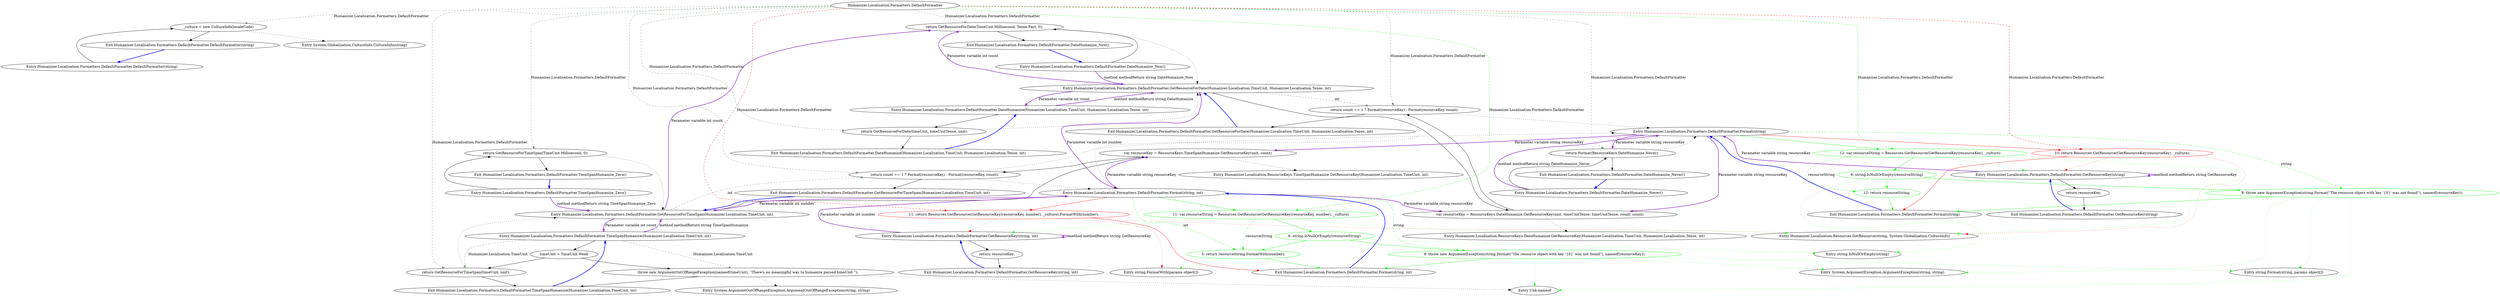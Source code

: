 digraph  {
n47 [label="Humanizer.Localisation.Formatters.DefaultFormatter", span=""];
n0 [cluster="Humanizer.Localisation.Formatters.DefaultFormatter.DefaultFormatter(string)", label="Entry Humanizer.Localisation.Formatters.DefaultFormatter.DefaultFormatter(string)", span="16-16"];
n1 [cluster="Humanizer.Localisation.Formatters.DefaultFormatter.DefaultFormatter(string)", label="_culture = new CultureInfo(localeCode)", span="18-18"];
n2 [cluster="Humanizer.Localisation.Formatters.DefaultFormatter.DefaultFormatter(string)", label="Exit Humanizer.Localisation.Formatters.DefaultFormatter.DefaultFormatter(string)", span="16-16"];
n3 [cluster="System.Globalization.CultureInfo.CultureInfo(string)", label="Entry System.Globalization.CultureInfo.CultureInfo(string)", span="0-0"];
n4 [cluster="Humanizer.Localisation.Formatters.DefaultFormatter.DateHumanize_Now()", label="Entry Humanizer.Localisation.Formatters.DefaultFormatter.DateHumanize_Now()", span="25-25"];
n5 [cluster="Humanizer.Localisation.Formatters.DefaultFormatter.DateHumanize_Now()", label="return GetResourceForDate(TimeUnit.Millisecond, Tense.Past, 0);", span="27-27"];
n6 [cluster="Humanizer.Localisation.Formatters.DefaultFormatter.DateHumanize_Now()", label="Exit Humanizer.Localisation.Formatters.DefaultFormatter.DateHumanize_Now()", span="25-25"];
n7 [cluster="Humanizer.Localisation.Formatters.DefaultFormatter.GetResourceForDate(Humanizer.Localisation.TimeUnit, Humanizer.Localisation.Tense, int)", label="Entry Humanizer.Localisation.Formatters.DefaultFormatter.GetResourceForDate(Humanizer.Localisation.TimeUnit, Humanizer.Localisation.Tense, int)", span="75-75"];
n8 [cluster="Humanizer.Localisation.Formatters.DefaultFormatter.DateHumanize_Never()", label="Entry Humanizer.Localisation.Formatters.DefaultFormatter.DateHumanize_Never()", span="34-34"];
n9 [cluster="Humanizer.Localisation.Formatters.DefaultFormatter.DateHumanize_Never()", label="return Format(ResourceKeys.DateHumanize.Never);", span="36-36"];
n10 [cluster="Humanizer.Localisation.Formatters.DefaultFormatter.DateHumanize_Never()", label="Exit Humanizer.Localisation.Formatters.DefaultFormatter.DateHumanize_Never()", span="34-34"];
n11 [cluster="Humanizer.Localisation.Formatters.DefaultFormatter.Format(string)", label="Entry Humanizer.Localisation.Formatters.DefaultFormatter.Format(string)", span="92-92"];
n12 [cluster="Humanizer.Localisation.Formatters.DefaultFormatter.DateHumanize(Humanizer.Localisation.TimeUnit, Humanizer.Localisation.Tense, int)", label="Entry Humanizer.Localisation.Formatters.DefaultFormatter.DateHumanize(Humanizer.Localisation.TimeUnit, Humanizer.Localisation.Tense, int)", span="46-46"];
n13 [cluster="Humanizer.Localisation.Formatters.DefaultFormatter.DateHumanize(Humanizer.Localisation.TimeUnit, Humanizer.Localisation.Tense, int)", label="return GetResourceForDate(timeUnit, timeUnitTense, unit);", span="48-48"];
n14 [cluster="Humanizer.Localisation.Formatters.DefaultFormatter.DateHumanize(Humanizer.Localisation.TimeUnit, Humanizer.Localisation.Tense, int)", label="Exit Humanizer.Localisation.Formatters.DefaultFormatter.DateHumanize(Humanizer.Localisation.TimeUnit, Humanizer.Localisation.Tense, int)", span="46-46"];
n15 [cluster="Humanizer.Localisation.Formatters.DefaultFormatter.TimeSpanHumanize_Zero()", label="Entry Humanizer.Localisation.Formatters.DefaultFormatter.TimeSpanHumanize_Zero()", span="55-55"];
n16 [cluster="Humanizer.Localisation.Formatters.DefaultFormatter.TimeSpanHumanize_Zero()", label="return GetResourceForTimeSpan(TimeUnit.Millisecond, 0);", span="57-57"];
n17 [cluster="Humanizer.Localisation.Formatters.DefaultFormatter.TimeSpanHumanize_Zero()", label="Exit Humanizer.Localisation.Formatters.DefaultFormatter.TimeSpanHumanize_Zero()", span="55-55"];
n18 [cluster="Humanizer.Localisation.Formatters.DefaultFormatter.GetResourceForTimeSpan(Humanizer.Localisation.TimeUnit, int)", label="Entry Humanizer.Localisation.Formatters.DefaultFormatter.GetResourceForTimeSpan(Humanizer.Localisation.TimeUnit, int)", span="81-81"];
n19 [cluster="Humanizer.Localisation.Formatters.DefaultFormatter.TimeSpanHumanize(Humanizer.Localisation.TimeUnit, int)", label="Entry Humanizer.Localisation.Formatters.DefaultFormatter.TimeSpanHumanize(Humanizer.Localisation.TimeUnit, int)", span="67-67"];
n20 [cluster="Humanizer.Localisation.Formatters.DefaultFormatter.TimeSpanHumanize(Humanizer.Localisation.TimeUnit, int)", label="timeUnit > TimeUnit.Week", span="69-69"];
n21 [cluster="Humanizer.Localisation.Formatters.DefaultFormatter.TimeSpanHumanize(Humanizer.Localisation.TimeUnit, int)", label="throw new ArgumentOutOfRangeException(nameof(timeUnit), ''There's no meaningful way to humanize passed timeUnit.'');", span="70-70"];
n22 [cluster="Humanizer.Localisation.Formatters.DefaultFormatter.TimeSpanHumanize(Humanizer.Localisation.TimeUnit, int)", label="return GetResourceForTimeSpan(timeUnit, unit);", span="72-72"];
n23 [cluster="Humanizer.Localisation.Formatters.DefaultFormatter.TimeSpanHumanize(Humanizer.Localisation.TimeUnit, int)", label="Exit Humanizer.Localisation.Formatters.DefaultFormatter.TimeSpanHumanize(Humanizer.Localisation.TimeUnit, int)", span="67-67"];
n24 [cluster="System.ArgumentOutOfRangeException.ArgumentOutOfRangeException(string, string)", label="Entry System.ArgumentOutOfRangeException.ArgumentOutOfRangeException(string, string)", span="0-0"];
n25 [cluster="Unk.nameof", label="Entry Unk.nameof", span=""];
n26 [cluster="Humanizer.Localisation.Formatters.DefaultFormatter.GetResourceForDate(Humanizer.Localisation.TimeUnit, Humanizer.Localisation.Tense, int)", label="var resourceKey = ResourceKeys.DateHumanize.GetResourceKey(unit, timeUnitTense: timeUnitTense, count: count)", span="77-77"];
n27 [cluster="Humanizer.Localisation.Formatters.DefaultFormatter.GetResourceForDate(Humanizer.Localisation.TimeUnit, Humanizer.Localisation.Tense, int)", label="return count == 1 ? Format(resourceKey) : Format(resourceKey, count);", span="78-78"];
n29 [cluster="Humanizer.Localisation.ResourceKeys.DateHumanize.GetResourceKey(Humanizer.Localisation.TimeUnit, Humanizer.Localisation.Tense, int)", label="Entry Humanizer.Localisation.ResourceKeys.DateHumanize.GetResourceKey(Humanizer.Localisation.TimeUnit, Humanizer.Localisation.Tense, int)", span="35-35"];
n28 [cluster="Humanizer.Localisation.Formatters.DefaultFormatter.GetResourceForDate(Humanizer.Localisation.TimeUnit, Humanizer.Localisation.Tense, int)", label="Exit Humanizer.Localisation.Formatters.DefaultFormatter.GetResourceForDate(Humanizer.Localisation.TimeUnit, Humanizer.Localisation.Tense, int)", span="75-75"];
n30 [cluster="Humanizer.Localisation.Formatters.DefaultFormatter.Format(string, int)", label="Entry Humanizer.Localisation.Formatters.DefaultFormatter.Format(string, int)", span="103-103"];
n31 [cluster="Humanizer.Localisation.Formatters.DefaultFormatter.GetResourceForTimeSpan(Humanizer.Localisation.TimeUnit, int)", label="var resourceKey = ResourceKeys.TimeSpanHumanize.GetResourceKey(unit, count)", span="83-83"];
n32 [cluster="Humanizer.Localisation.Formatters.DefaultFormatter.GetResourceForTimeSpan(Humanizer.Localisation.TimeUnit, int)", label="return count == 1 ? Format(resourceKey) : Format(resourceKey, count);", span="84-84"];
n34 [cluster="Humanizer.Localisation.ResourceKeys.TimeSpanHumanize.GetResourceKey(Humanizer.Localisation.TimeUnit, int)", label="Entry Humanizer.Localisation.ResourceKeys.TimeSpanHumanize.GetResourceKey(Humanizer.Localisation.TimeUnit, int)", span="22-22"];
n33 [cluster="Humanizer.Localisation.Formatters.DefaultFormatter.GetResourceForTimeSpan(Humanizer.Localisation.TimeUnit, int)", label="Exit Humanizer.Localisation.Formatters.DefaultFormatter.GetResourceForTimeSpan(Humanizer.Localisation.TimeUnit, int)", span="81-81"];
n35 [cluster="Humanizer.Localisation.Formatters.DefaultFormatter.Format(string)", color=red, community=0, label="10: return Resources.GetResource(GetResourceKey(resourceKey), _culture);", span="94-94"];
n36 [cluster="Humanizer.Localisation.Formatters.DefaultFormatter.Format(string)", label="Exit Humanizer.Localisation.Formatters.DefaultFormatter.Format(string)", span="92-92"];
n37 [cluster="Humanizer.Localisation.Formatters.DefaultFormatter.GetResourceKey(string)", label="Entry Humanizer.Localisation.Formatters.DefaultFormatter.GetResourceKey(string)", span="124-124"];
n38 [cluster="Humanizer.Localisation.Resources.GetResource(string, System.Globalization.CultureInfo)", label="Entry Humanizer.Localisation.Resources.GetResource(string, System.Globalization.CultureInfo)", span="19-19"];
n39 [cluster="Humanizer.Localisation.Formatters.DefaultFormatter.Format(string, int)", color=red, community=0, label="11: return Resources.GetResource(GetResourceKey(resourceKey, number), _culture).FormatWith(number);", span="105-105"];
n40 [cluster="Humanizer.Localisation.Formatters.DefaultFormatter.Format(string, int)", label="Exit Humanizer.Localisation.Formatters.DefaultFormatter.Format(string, int)", span="103-103"];
n41 [cluster="Humanizer.Localisation.Formatters.DefaultFormatter.GetResourceKey(string, int)", label="Entry Humanizer.Localisation.Formatters.DefaultFormatter.GetResourceKey(string, int)", span="114-114"];
n42 [cluster="string.FormatWith(params object[])", label="Entry string.FormatWith(params object[])", span="15-15"];
n43 [cluster="Humanizer.Localisation.Formatters.DefaultFormatter.GetResourceKey(string, int)", label="return resourceKey;", span="116-116"];
n44 [cluster="Humanizer.Localisation.Formatters.DefaultFormatter.GetResourceKey(string, int)", label="Exit Humanizer.Localisation.Formatters.DefaultFormatter.GetResourceKey(string, int)", span="114-114"];
n45 [cluster="Humanizer.Localisation.Formatters.DefaultFormatter.GetResourceKey(string)", label="return resourceKey;", span="126-126"];
n46 [cluster="Humanizer.Localisation.Formatters.DefaultFormatter.GetResourceKey(string)", label="Exit Humanizer.Localisation.Formatters.DefaultFormatter.GetResourceKey(string)", span="124-124"];
d35 [cluster="Humanizer.Localisation.Formatters.DefaultFormatter.Format(string)", color=green, community=0, label="12: var resourceString = Resources.GetResource(GetResourceKey(resourceKey), _culture)", span="95-95"];
d36 [cluster="Humanizer.Localisation.Formatters.DefaultFormatter.Format(string)", color=green, community=0, label="6: string.IsNullOrEmpty(resourceString)", span="97-97"];
d38 [cluster="Humanizer.Localisation.Formatters.DefaultFormatter.Format(string)", color=green, community=0, label="12: return resourceString;", span="100-100"];
d37 [cluster="Humanizer.Localisation.Formatters.DefaultFormatter.Format(string)", color=green, community=0, label="9: throw new ArgumentException(string.Format(''The resource object with key '{0}' was not found''), nameof(resourceKey));", span="98-98"];
d43 [cluster="System.ArgumentException.ArgumentException(string, string)", label="Entry System.ArgumentException.ArgumentException(string, string)", span="0-0"];
d44 [cluster="string.Format(string, params object[])", label="Entry string.Format(string, params object[])", span="0-0"];
d42 [cluster="string.IsNullOrEmpty(string)", label="Entry string.IsNullOrEmpty(string)", span="0-0"];
d45 [cluster="Humanizer.Localisation.Formatters.DefaultFormatter.Format(string, int)", color=green, community=0, label="11: var resourceString = Resources.GetResource(GetResourceKey(resourceKey, number), _culture)", span="112-112"];
d46 [cluster="Humanizer.Localisation.Formatters.DefaultFormatter.Format(string, int)", color=green, community=0, label="6: string.IsNullOrEmpty(resourceString)", span="114-114"];
d48 [cluster="Humanizer.Localisation.Formatters.DefaultFormatter.Format(string, int)", color=green, community=0, label="5: return resourceString.FormatWith(number);", span="117-117"];
d47 [cluster="Humanizer.Localisation.Formatters.DefaultFormatter.Format(string, int)", color=green, community=0, label="9: throw new ArgumentException(string.Format(''The resource object with key '{0}' was not found''), nameof(resourceKey));", span="115-115"];
n47 -> n1  [color=darkseagreen4, key=1, label="Humanizer.Localisation.Formatters.DefaultFormatter", style=dashed];
n47 -> n5  [color=darkseagreen4, key=1, label="Humanizer.Localisation.Formatters.DefaultFormatter", style=dashed];
n47 -> n9  [color=darkseagreen4, key=1, label="Humanizer.Localisation.Formatters.DefaultFormatter", style=dashed];
n47 -> n13  [color=darkseagreen4, key=1, label="Humanizer.Localisation.Formatters.DefaultFormatter", style=dashed];
n47 -> n16  [color=darkseagreen4, key=1, label="Humanizer.Localisation.Formatters.DefaultFormatter", style=dashed];
n47 -> n22  [color=darkseagreen4, key=1, label="Humanizer.Localisation.Formatters.DefaultFormatter", style=dashed];
n47 -> n27  [color=darkseagreen4, key=1, label="Humanizer.Localisation.Formatters.DefaultFormatter", style=dashed];
n47 -> n32  [color=darkseagreen4, key=1, label="Humanizer.Localisation.Formatters.DefaultFormatter", style=dashed];
n47 -> n35  [color=red, key=1, label="Humanizer.Localisation.Formatters.DefaultFormatter", style=dashed];
n47 -> n39  [color=red, key=1, label="Humanizer.Localisation.Formatters.DefaultFormatter", style=dashed];
n47 -> d35  [color=green, key=1, label="Humanizer.Localisation.Formatters.DefaultFormatter", style=dashed];
n47 -> d45  [color=green, key=1, label="Humanizer.Localisation.Formatters.DefaultFormatter", style=dashed];
n0 -> n1  [key=0, style=solid];
n1 -> n2  [key=0, style=solid];
n1 -> n3  [key=2, style=dotted];
n2 -> n0  [color=blue, key=0, style=bold];
n4 -> n5  [key=0, style=solid];
n4 -> n7  [color=darkorchid, key=3, label="method methodReturn string DateHumanize_Now", style=bold];
n5 -> n6  [key=0, style=solid];
n5 -> n7  [key=2, style=dotted];
n6 -> n4  [color=blue, key=0, style=bold];
n7 -> n26  [key=0, style=solid];
n7 -> n27  [color=darkseagreen4, key=1, label=int, style=dashed];
n7 -> n5  [color=darkorchid, key=3, label="Parameter variable int count", style=bold];
n7 -> n12  [color=darkorchid, key=3, label="Parameter variable int count", style=bold];
n8 -> n9  [key=0, style=solid];
n8 -> n11  [color=darkorchid, key=3, label="method methodReturn string DateHumanize_Never", style=bold];
n9 -> n10  [key=0, style=solid];
n9 -> n11  [key=2, style=dotted];
n10 -> n8  [color=blue, key=0, style=bold];
n11 -> n35  [color=red, key=0, style=solid];
n11 -> n9  [color=darkorchid, key=3, label="Parameter variable string resourceKey", style=bold];
n11 -> n26  [color=darkorchid, key=3, label="Parameter variable string resourceKey", style=bold];
n11 -> n31  [color=darkorchid, key=3, label="Parameter variable string resourceKey", style=bold];
n11 -> d35  [color=green, key=0, style=solid];
n11 -> d37  [color=green, key=1, label=string, style=dashed];
n12 -> n13  [key=0, style=solid];
n12 -> n7  [color=darkorchid, key=3, label="method methodReturn string DateHumanize", style=bold];
n13 -> n14  [key=0, style=solid];
n13 -> n7  [key=2, style=dotted];
n14 -> n12  [color=blue, key=0, style=bold];
n15 -> n16  [key=0, style=solid];
n15 -> n18  [color=darkorchid, key=3, label="method methodReturn string TimeSpanHumanize_Zero", style=bold];
n16 -> n17  [key=0, style=solid];
n16 -> n18  [key=2, style=dotted];
n17 -> n15  [color=blue, key=0, style=bold];
n18 -> n31  [key=0, style=solid];
n18 -> n32  [color=darkseagreen4, key=1, label=int, style=dashed];
n18 -> n5  [color=darkorchid, key=3, label="Parameter variable int count", style=bold];
n18 -> n19  [color=darkorchid, key=3, label="Parameter variable int count", style=bold];
n19 -> n20  [key=0, style=solid];
n19 -> n21  [color=darkseagreen4, key=1, label="Humanizer.Localisation.TimeUnit", style=dashed];
n19 -> n22  [color=darkseagreen4, key=1, label="Humanizer.Localisation.TimeUnit", style=dashed];
n19 -> n18  [color=darkorchid, key=3, label="method methodReturn string TimeSpanHumanize", style=bold];
n20 -> n21  [key=0, style=solid];
n20 -> n22  [key=0, style=solid];
n21 -> n23  [key=0, style=solid];
n21 -> n24  [key=2, style=dotted];
n21 -> n25  [key=2, style=dotted];
n22 -> n23  [key=0, style=solid];
n22 -> n18  [key=2, style=dotted];
n23 -> n19  [color=blue, key=0, style=bold];
n26 -> n27  [key=0, style=solid];
n26 -> n29  [key=2, style=dotted];
n27 -> n28  [key=0, style=solid];
n27 -> n11  [key=2, style=dotted];
n27 -> n30  [key=2, style=dotted];
n28 -> n7  [color=blue, key=0, style=bold];
n30 -> n39  [color=red, key=0, style=solid];
n30 -> n26  [color=darkorchid, key=3, label="Parameter variable string resourceKey", style=bold];
n30 -> n31  [color=darkorchid, key=3, label="Parameter variable string resourceKey", style=bold];
n30 -> n7  [color=darkorchid, key=3, label="Parameter variable int number", style=bold];
n30 -> n18  [color=darkorchid, key=3, label="Parameter variable int number", style=bold];
n30 -> d45  [color=green, key=0, style=solid];
n30 -> d47  [color=green, key=1, label=string, style=dashed];
n30 -> d48  [color=green, key=1, label=int, style=dashed];
n31 -> n32  [key=0, style=solid];
n31 -> n34  [key=2, style=dotted];
n32 -> n33  [key=0, style=solid];
n32 -> n11  [key=2, style=dotted];
n32 -> n30  [key=2, style=dotted];
n33 -> n18  [color=blue, key=0, style=bold];
n35 -> n36  [color=red, key=0, style=solid];
n35 -> n37  [color=red, key=2, style=dotted];
n35 -> n38  [color=red, key=2, style=dotted];
n36 -> n11  [color=blue, key=0, style=bold];
n37 -> n45  [key=0, style=solid];
n37 -> n11  [color=darkorchid, key=3, label="Parameter variable string resourceKey", style=bold];
n37 -> n37  [color=darkorchid, key=3, label="method methodReturn string GetResourceKey", style=bold];
n39 -> n40  [color=red, key=0, style=solid];
n39 -> n41  [color=red, key=2, style=dotted];
n39 -> n38  [color=red, key=2, style=dotted];
n39 -> n42  [color=red, key=2, style=dotted];
n40 -> n30  [color=blue, key=0, style=bold];
n41 -> n43  [key=0, style=solid];
n41 -> n30  [color=darkorchid, key=3, label="Parameter variable int number", style=bold];
n41 -> n41  [color=darkorchid, key=3, label="method methodReturn string GetResourceKey", style=bold];
n43 -> n44  [key=0, style=solid];
n44 -> n41  [color=blue, key=0, style=bold];
n45 -> n46  [key=0, style=solid];
n46 -> n37  [color=blue, key=0, style=bold];
d35 -> d36  [color=green, key=0, style=solid];
d35 -> n37  [color=green, key=2, style=dotted];
d35 -> n38  [color=green, key=2, style=dotted];
d35 -> d38  [color=green, key=1, label=resourceString, style=dashed];
d36 -> d37  [color=green, key=0, style=solid];
d36 -> d38  [color=green, key=0, style=solid];
d36 -> d42  [color=green, key=2, style=dotted];
d38 -> n36  [color=green, key=0, style=solid];
d37 -> n36  [color=green, key=0, style=solid];
d37 -> d43  [color=green, key=2, style=dotted];
d37 -> d44  [color=green, key=2, style=dotted];
d37 -> n25  [color=green, key=2, style=dotted];
d45 -> d46  [color=green, key=0, style=solid];
d45 -> n41  [color=green, key=2, style=dotted];
d45 -> n38  [color=green, key=2, style=dotted];
d45 -> d48  [color=green, key=1, label=resourceString, style=dashed];
d46 -> d47  [color=green, key=0, style=solid];
d46 -> d48  [color=green, key=0, style=solid];
d46 -> d42  [color=green, key=2, style=dotted];
d48 -> n40  [color=green, key=0, style=solid];
d48 -> n42  [color=green, key=2, style=dotted];
d47 -> n40  [color=green, key=0, style=solid];
d47 -> d43  [color=green, key=2, style=dotted];
d47 -> d44  [color=green, key=2, style=dotted];
d47 -> n25  [color=green, key=2, style=dotted];
}
